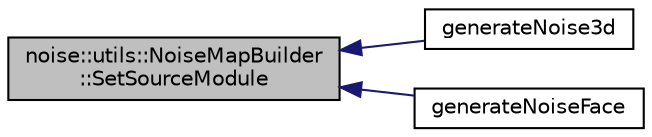 digraph "noise::utils::NoiseMapBuilder::SetSourceModule"
{
  edge [fontname="Helvetica",fontsize="10",labelfontname="Helvetica",labelfontsize="10"];
  node [fontname="Helvetica",fontsize="10",shape=record];
  rankdir="LR";
  Node1 [label="noise::utils::NoiseMapBuilder\l::SetSourceModule",height=0.2,width=0.4,color="black", fillcolor="grey75", style="filled" fontcolor="black"];
  Node1 -> Node2 [dir="back",color="midnightblue",fontsize="10",style="solid",fontname="Helvetica"];
  Node2 [label="generateNoise3d",height=0.2,width=0.4,color="black", fillcolor="white", style="filled",URL="$_demo_2_app_8cpp.html#a5a8a996bc7ffa9c2f718301519ea7b04"];
  Node1 -> Node3 [dir="back",color="midnightblue",fontsize="10",style="solid",fontname="Helvetica"];
  Node3 [label="generateNoiseFace",height=0.2,width=0.4,color="black", fillcolor="white", style="filled",URL="$_examples_2_planet_2_app_8cpp.html#a594efdf2752a2c333bee6b3be7f7f660"];
}
